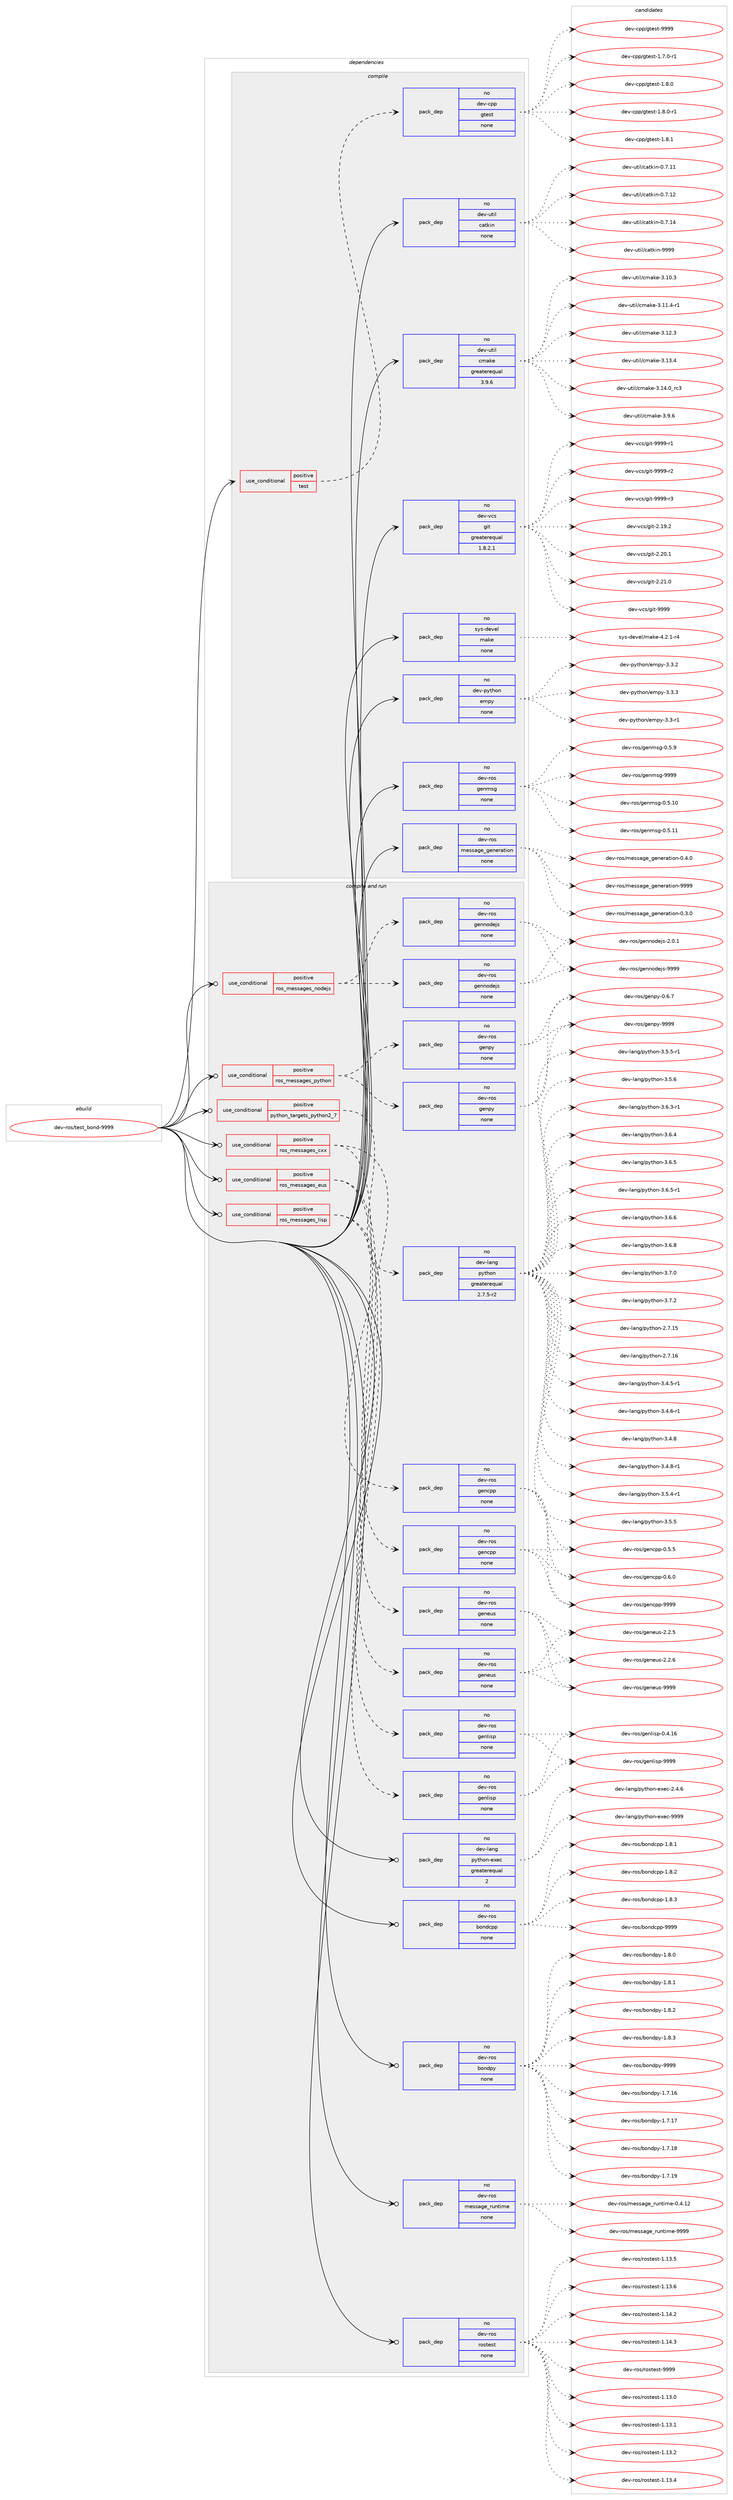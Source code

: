digraph prolog {

# *************
# Graph options
# *************

newrank=true;
concentrate=true;
compound=true;
graph [rankdir=LR,fontname=Helvetica,fontsize=10,ranksep=1.5];#, ranksep=2.5, nodesep=0.2];
edge  [arrowhead=vee];
node  [fontname=Helvetica,fontsize=10];

# **********
# The ebuild
# **********

subgraph cluster_leftcol {
color=gray;
rank=same;
label=<<i>ebuild</i>>;
id [label="dev-ros/test_bond-9999", color=red, width=4, href="../dev-ros/test_bond-9999.svg"];
}

# ****************
# The dependencies
# ****************

subgraph cluster_midcol {
color=gray;
label=<<i>dependencies</i>>;
subgraph cluster_compile {
fillcolor="#eeeeee";
style=filled;
label=<<i>compile</i>>;
subgraph cond390850 {
dependency1471939 [label=<<TABLE BORDER="0" CELLBORDER="1" CELLSPACING="0" CELLPADDING="4"><TR><TD ROWSPAN="3" CELLPADDING="10">use_conditional</TD></TR><TR><TD>positive</TD></TR><TR><TD>test</TD></TR></TABLE>>, shape=none, color=red];
subgraph pack1057699 {
dependency1471940 [label=<<TABLE BORDER="0" CELLBORDER="1" CELLSPACING="0" CELLPADDING="4" WIDTH="220"><TR><TD ROWSPAN="6" CELLPADDING="30">pack_dep</TD></TR><TR><TD WIDTH="110">no</TD></TR><TR><TD>dev-cpp</TD></TR><TR><TD>gtest</TD></TR><TR><TD>none</TD></TR><TR><TD></TD></TR></TABLE>>, shape=none, color=blue];
}
dependency1471939:e -> dependency1471940:w [weight=20,style="dashed",arrowhead="vee"];
}
id:e -> dependency1471939:w [weight=20,style="solid",arrowhead="vee"];
subgraph pack1057700 {
dependency1471941 [label=<<TABLE BORDER="0" CELLBORDER="1" CELLSPACING="0" CELLPADDING="4" WIDTH="220"><TR><TD ROWSPAN="6" CELLPADDING="30">pack_dep</TD></TR><TR><TD WIDTH="110">no</TD></TR><TR><TD>dev-python</TD></TR><TR><TD>empy</TD></TR><TR><TD>none</TD></TR><TR><TD></TD></TR></TABLE>>, shape=none, color=blue];
}
id:e -> dependency1471941:w [weight=20,style="solid",arrowhead="vee"];
subgraph pack1057701 {
dependency1471942 [label=<<TABLE BORDER="0" CELLBORDER="1" CELLSPACING="0" CELLPADDING="4" WIDTH="220"><TR><TD ROWSPAN="6" CELLPADDING="30">pack_dep</TD></TR><TR><TD WIDTH="110">no</TD></TR><TR><TD>dev-ros</TD></TR><TR><TD>genmsg</TD></TR><TR><TD>none</TD></TR><TR><TD></TD></TR></TABLE>>, shape=none, color=blue];
}
id:e -> dependency1471942:w [weight=20,style="solid",arrowhead="vee"];
subgraph pack1057702 {
dependency1471943 [label=<<TABLE BORDER="0" CELLBORDER="1" CELLSPACING="0" CELLPADDING="4" WIDTH="220"><TR><TD ROWSPAN="6" CELLPADDING="30">pack_dep</TD></TR><TR><TD WIDTH="110">no</TD></TR><TR><TD>dev-ros</TD></TR><TR><TD>message_generation</TD></TR><TR><TD>none</TD></TR><TR><TD></TD></TR></TABLE>>, shape=none, color=blue];
}
id:e -> dependency1471943:w [weight=20,style="solid",arrowhead="vee"];
subgraph pack1057703 {
dependency1471944 [label=<<TABLE BORDER="0" CELLBORDER="1" CELLSPACING="0" CELLPADDING="4" WIDTH="220"><TR><TD ROWSPAN="6" CELLPADDING="30">pack_dep</TD></TR><TR><TD WIDTH="110">no</TD></TR><TR><TD>dev-util</TD></TR><TR><TD>catkin</TD></TR><TR><TD>none</TD></TR><TR><TD></TD></TR></TABLE>>, shape=none, color=blue];
}
id:e -> dependency1471944:w [weight=20,style="solid",arrowhead="vee"];
subgraph pack1057704 {
dependency1471945 [label=<<TABLE BORDER="0" CELLBORDER="1" CELLSPACING="0" CELLPADDING="4" WIDTH="220"><TR><TD ROWSPAN="6" CELLPADDING="30">pack_dep</TD></TR><TR><TD WIDTH="110">no</TD></TR><TR><TD>dev-util</TD></TR><TR><TD>cmake</TD></TR><TR><TD>greaterequal</TD></TR><TR><TD>3.9.6</TD></TR></TABLE>>, shape=none, color=blue];
}
id:e -> dependency1471945:w [weight=20,style="solid",arrowhead="vee"];
subgraph pack1057705 {
dependency1471946 [label=<<TABLE BORDER="0" CELLBORDER="1" CELLSPACING="0" CELLPADDING="4" WIDTH="220"><TR><TD ROWSPAN="6" CELLPADDING="30">pack_dep</TD></TR><TR><TD WIDTH="110">no</TD></TR><TR><TD>dev-vcs</TD></TR><TR><TD>git</TD></TR><TR><TD>greaterequal</TD></TR><TR><TD>1.8.2.1</TD></TR></TABLE>>, shape=none, color=blue];
}
id:e -> dependency1471946:w [weight=20,style="solid",arrowhead="vee"];
subgraph pack1057706 {
dependency1471947 [label=<<TABLE BORDER="0" CELLBORDER="1" CELLSPACING="0" CELLPADDING="4" WIDTH="220"><TR><TD ROWSPAN="6" CELLPADDING="30">pack_dep</TD></TR><TR><TD WIDTH="110">no</TD></TR><TR><TD>sys-devel</TD></TR><TR><TD>make</TD></TR><TR><TD>none</TD></TR><TR><TD></TD></TR></TABLE>>, shape=none, color=blue];
}
id:e -> dependency1471947:w [weight=20,style="solid",arrowhead="vee"];
}
subgraph cluster_compileandrun {
fillcolor="#eeeeee";
style=filled;
label=<<i>compile and run</i>>;
subgraph cond390851 {
dependency1471948 [label=<<TABLE BORDER="0" CELLBORDER="1" CELLSPACING="0" CELLPADDING="4"><TR><TD ROWSPAN="3" CELLPADDING="10">use_conditional</TD></TR><TR><TD>positive</TD></TR><TR><TD>python_targets_python2_7</TD></TR></TABLE>>, shape=none, color=red];
subgraph pack1057707 {
dependency1471949 [label=<<TABLE BORDER="0" CELLBORDER="1" CELLSPACING="0" CELLPADDING="4" WIDTH="220"><TR><TD ROWSPAN="6" CELLPADDING="30">pack_dep</TD></TR><TR><TD WIDTH="110">no</TD></TR><TR><TD>dev-lang</TD></TR><TR><TD>python</TD></TR><TR><TD>greaterequal</TD></TR><TR><TD>2.7.5-r2</TD></TR></TABLE>>, shape=none, color=blue];
}
dependency1471948:e -> dependency1471949:w [weight=20,style="dashed",arrowhead="vee"];
}
id:e -> dependency1471948:w [weight=20,style="solid",arrowhead="odotvee"];
subgraph cond390852 {
dependency1471950 [label=<<TABLE BORDER="0" CELLBORDER="1" CELLSPACING="0" CELLPADDING="4"><TR><TD ROWSPAN="3" CELLPADDING="10">use_conditional</TD></TR><TR><TD>positive</TD></TR><TR><TD>ros_messages_cxx</TD></TR></TABLE>>, shape=none, color=red];
subgraph pack1057708 {
dependency1471951 [label=<<TABLE BORDER="0" CELLBORDER="1" CELLSPACING="0" CELLPADDING="4" WIDTH="220"><TR><TD ROWSPAN="6" CELLPADDING="30">pack_dep</TD></TR><TR><TD WIDTH="110">no</TD></TR><TR><TD>dev-ros</TD></TR><TR><TD>gencpp</TD></TR><TR><TD>none</TD></TR><TR><TD></TD></TR></TABLE>>, shape=none, color=blue];
}
dependency1471950:e -> dependency1471951:w [weight=20,style="dashed",arrowhead="vee"];
subgraph pack1057709 {
dependency1471952 [label=<<TABLE BORDER="0" CELLBORDER="1" CELLSPACING="0" CELLPADDING="4" WIDTH="220"><TR><TD ROWSPAN="6" CELLPADDING="30">pack_dep</TD></TR><TR><TD WIDTH="110">no</TD></TR><TR><TD>dev-ros</TD></TR><TR><TD>gencpp</TD></TR><TR><TD>none</TD></TR><TR><TD></TD></TR></TABLE>>, shape=none, color=blue];
}
dependency1471950:e -> dependency1471952:w [weight=20,style="dashed",arrowhead="vee"];
}
id:e -> dependency1471950:w [weight=20,style="solid",arrowhead="odotvee"];
subgraph cond390853 {
dependency1471953 [label=<<TABLE BORDER="0" CELLBORDER="1" CELLSPACING="0" CELLPADDING="4"><TR><TD ROWSPAN="3" CELLPADDING="10">use_conditional</TD></TR><TR><TD>positive</TD></TR><TR><TD>ros_messages_eus</TD></TR></TABLE>>, shape=none, color=red];
subgraph pack1057710 {
dependency1471954 [label=<<TABLE BORDER="0" CELLBORDER="1" CELLSPACING="0" CELLPADDING="4" WIDTH="220"><TR><TD ROWSPAN="6" CELLPADDING="30">pack_dep</TD></TR><TR><TD WIDTH="110">no</TD></TR><TR><TD>dev-ros</TD></TR><TR><TD>geneus</TD></TR><TR><TD>none</TD></TR><TR><TD></TD></TR></TABLE>>, shape=none, color=blue];
}
dependency1471953:e -> dependency1471954:w [weight=20,style="dashed",arrowhead="vee"];
subgraph pack1057711 {
dependency1471955 [label=<<TABLE BORDER="0" CELLBORDER="1" CELLSPACING="0" CELLPADDING="4" WIDTH="220"><TR><TD ROWSPAN="6" CELLPADDING="30">pack_dep</TD></TR><TR><TD WIDTH="110">no</TD></TR><TR><TD>dev-ros</TD></TR><TR><TD>geneus</TD></TR><TR><TD>none</TD></TR><TR><TD></TD></TR></TABLE>>, shape=none, color=blue];
}
dependency1471953:e -> dependency1471955:w [weight=20,style="dashed",arrowhead="vee"];
}
id:e -> dependency1471953:w [weight=20,style="solid",arrowhead="odotvee"];
subgraph cond390854 {
dependency1471956 [label=<<TABLE BORDER="0" CELLBORDER="1" CELLSPACING="0" CELLPADDING="4"><TR><TD ROWSPAN="3" CELLPADDING="10">use_conditional</TD></TR><TR><TD>positive</TD></TR><TR><TD>ros_messages_lisp</TD></TR></TABLE>>, shape=none, color=red];
subgraph pack1057712 {
dependency1471957 [label=<<TABLE BORDER="0" CELLBORDER="1" CELLSPACING="0" CELLPADDING="4" WIDTH="220"><TR><TD ROWSPAN="6" CELLPADDING="30">pack_dep</TD></TR><TR><TD WIDTH="110">no</TD></TR><TR><TD>dev-ros</TD></TR><TR><TD>genlisp</TD></TR><TR><TD>none</TD></TR><TR><TD></TD></TR></TABLE>>, shape=none, color=blue];
}
dependency1471956:e -> dependency1471957:w [weight=20,style="dashed",arrowhead="vee"];
subgraph pack1057713 {
dependency1471958 [label=<<TABLE BORDER="0" CELLBORDER="1" CELLSPACING="0" CELLPADDING="4" WIDTH="220"><TR><TD ROWSPAN="6" CELLPADDING="30">pack_dep</TD></TR><TR><TD WIDTH="110">no</TD></TR><TR><TD>dev-ros</TD></TR><TR><TD>genlisp</TD></TR><TR><TD>none</TD></TR><TR><TD></TD></TR></TABLE>>, shape=none, color=blue];
}
dependency1471956:e -> dependency1471958:w [weight=20,style="dashed",arrowhead="vee"];
}
id:e -> dependency1471956:w [weight=20,style="solid",arrowhead="odotvee"];
subgraph cond390855 {
dependency1471959 [label=<<TABLE BORDER="0" CELLBORDER="1" CELLSPACING="0" CELLPADDING="4"><TR><TD ROWSPAN="3" CELLPADDING="10">use_conditional</TD></TR><TR><TD>positive</TD></TR><TR><TD>ros_messages_nodejs</TD></TR></TABLE>>, shape=none, color=red];
subgraph pack1057714 {
dependency1471960 [label=<<TABLE BORDER="0" CELLBORDER="1" CELLSPACING="0" CELLPADDING="4" WIDTH="220"><TR><TD ROWSPAN="6" CELLPADDING="30">pack_dep</TD></TR><TR><TD WIDTH="110">no</TD></TR><TR><TD>dev-ros</TD></TR><TR><TD>gennodejs</TD></TR><TR><TD>none</TD></TR><TR><TD></TD></TR></TABLE>>, shape=none, color=blue];
}
dependency1471959:e -> dependency1471960:w [weight=20,style="dashed",arrowhead="vee"];
subgraph pack1057715 {
dependency1471961 [label=<<TABLE BORDER="0" CELLBORDER="1" CELLSPACING="0" CELLPADDING="4" WIDTH="220"><TR><TD ROWSPAN="6" CELLPADDING="30">pack_dep</TD></TR><TR><TD WIDTH="110">no</TD></TR><TR><TD>dev-ros</TD></TR><TR><TD>gennodejs</TD></TR><TR><TD>none</TD></TR><TR><TD></TD></TR></TABLE>>, shape=none, color=blue];
}
dependency1471959:e -> dependency1471961:w [weight=20,style="dashed",arrowhead="vee"];
}
id:e -> dependency1471959:w [weight=20,style="solid",arrowhead="odotvee"];
subgraph cond390856 {
dependency1471962 [label=<<TABLE BORDER="0" CELLBORDER="1" CELLSPACING="0" CELLPADDING="4"><TR><TD ROWSPAN="3" CELLPADDING="10">use_conditional</TD></TR><TR><TD>positive</TD></TR><TR><TD>ros_messages_python</TD></TR></TABLE>>, shape=none, color=red];
subgraph pack1057716 {
dependency1471963 [label=<<TABLE BORDER="0" CELLBORDER="1" CELLSPACING="0" CELLPADDING="4" WIDTH="220"><TR><TD ROWSPAN="6" CELLPADDING="30">pack_dep</TD></TR><TR><TD WIDTH="110">no</TD></TR><TR><TD>dev-ros</TD></TR><TR><TD>genpy</TD></TR><TR><TD>none</TD></TR><TR><TD></TD></TR></TABLE>>, shape=none, color=blue];
}
dependency1471962:e -> dependency1471963:w [weight=20,style="dashed",arrowhead="vee"];
subgraph pack1057717 {
dependency1471964 [label=<<TABLE BORDER="0" CELLBORDER="1" CELLSPACING="0" CELLPADDING="4" WIDTH="220"><TR><TD ROWSPAN="6" CELLPADDING="30">pack_dep</TD></TR><TR><TD WIDTH="110">no</TD></TR><TR><TD>dev-ros</TD></TR><TR><TD>genpy</TD></TR><TR><TD>none</TD></TR><TR><TD></TD></TR></TABLE>>, shape=none, color=blue];
}
dependency1471962:e -> dependency1471964:w [weight=20,style="dashed",arrowhead="vee"];
}
id:e -> dependency1471962:w [weight=20,style="solid",arrowhead="odotvee"];
subgraph pack1057718 {
dependency1471965 [label=<<TABLE BORDER="0" CELLBORDER="1" CELLSPACING="0" CELLPADDING="4" WIDTH="220"><TR><TD ROWSPAN="6" CELLPADDING="30">pack_dep</TD></TR><TR><TD WIDTH="110">no</TD></TR><TR><TD>dev-lang</TD></TR><TR><TD>python-exec</TD></TR><TR><TD>greaterequal</TD></TR><TR><TD>2</TD></TR></TABLE>>, shape=none, color=blue];
}
id:e -> dependency1471965:w [weight=20,style="solid",arrowhead="odotvee"];
subgraph pack1057719 {
dependency1471966 [label=<<TABLE BORDER="0" CELLBORDER="1" CELLSPACING="0" CELLPADDING="4" WIDTH="220"><TR><TD ROWSPAN="6" CELLPADDING="30">pack_dep</TD></TR><TR><TD WIDTH="110">no</TD></TR><TR><TD>dev-ros</TD></TR><TR><TD>bondcpp</TD></TR><TR><TD>none</TD></TR><TR><TD></TD></TR></TABLE>>, shape=none, color=blue];
}
id:e -> dependency1471966:w [weight=20,style="solid",arrowhead="odotvee"];
subgraph pack1057720 {
dependency1471967 [label=<<TABLE BORDER="0" CELLBORDER="1" CELLSPACING="0" CELLPADDING="4" WIDTH="220"><TR><TD ROWSPAN="6" CELLPADDING="30">pack_dep</TD></TR><TR><TD WIDTH="110">no</TD></TR><TR><TD>dev-ros</TD></TR><TR><TD>bondpy</TD></TR><TR><TD>none</TD></TR><TR><TD></TD></TR></TABLE>>, shape=none, color=blue];
}
id:e -> dependency1471967:w [weight=20,style="solid",arrowhead="odotvee"];
subgraph pack1057721 {
dependency1471968 [label=<<TABLE BORDER="0" CELLBORDER="1" CELLSPACING="0" CELLPADDING="4" WIDTH="220"><TR><TD ROWSPAN="6" CELLPADDING="30">pack_dep</TD></TR><TR><TD WIDTH="110">no</TD></TR><TR><TD>dev-ros</TD></TR><TR><TD>message_runtime</TD></TR><TR><TD>none</TD></TR><TR><TD></TD></TR></TABLE>>, shape=none, color=blue];
}
id:e -> dependency1471968:w [weight=20,style="solid",arrowhead="odotvee"];
subgraph pack1057722 {
dependency1471969 [label=<<TABLE BORDER="0" CELLBORDER="1" CELLSPACING="0" CELLPADDING="4" WIDTH="220"><TR><TD ROWSPAN="6" CELLPADDING="30">pack_dep</TD></TR><TR><TD WIDTH="110">no</TD></TR><TR><TD>dev-ros</TD></TR><TR><TD>rostest</TD></TR><TR><TD>none</TD></TR><TR><TD></TD></TR></TABLE>>, shape=none, color=blue];
}
id:e -> dependency1471969:w [weight=20,style="solid",arrowhead="odotvee"];
}
subgraph cluster_run {
fillcolor="#eeeeee";
style=filled;
label=<<i>run</i>>;
}
}

# **************
# The candidates
# **************

subgraph cluster_choices {
rank=same;
color=gray;
label=<<i>candidates</i>>;

subgraph choice1057699 {
color=black;
nodesep=1;
choice1001011184599112112471031161011151164549465546484511449 [label="dev-cpp/gtest-1.7.0-r1", color=red, width=4,href="../dev-cpp/gtest-1.7.0-r1.svg"];
choice100101118459911211247103116101115116454946564648 [label="dev-cpp/gtest-1.8.0", color=red, width=4,href="../dev-cpp/gtest-1.8.0.svg"];
choice1001011184599112112471031161011151164549465646484511449 [label="dev-cpp/gtest-1.8.0-r1", color=red, width=4,href="../dev-cpp/gtest-1.8.0-r1.svg"];
choice100101118459911211247103116101115116454946564649 [label="dev-cpp/gtest-1.8.1", color=red, width=4,href="../dev-cpp/gtest-1.8.1.svg"];
choice1001011184599112112471031161011151164557575757 [label="dev-cpp/gtest-9999", color=red, width=4,href="../dev-cpp/gtest-9999.svg"];
dependency1471940:e -> choice1001011184599112112471031161011151164549465546484511449:w [style=dotted,weight="100"];
dependency1471940:e -> choice100101118459911211247103116101115116454946564648:w [style=dotted,weight="100"];
dependency1471940:e -> choice1001011184599112112471031161011151164549465646484511449:w [style=dotted,weight="100"];
dependency1471940:e -> choice100101118459911211247103116101115116454946564649:w [style=dotted,weight="100"];
dependency1471940:e -> choice1001011184599112112471031161011151164557575757:w [style=dotted,weight="100"];
}
subgraph choice1057700 {
color=black;
nodesep=1;
choice1001011184511212111610411111047101109112121455146514511449 [label="dev-python/empy-3.3-r1", color=red, width=4,href="../dev-python/empy-3.3-r1.svg"];
choice1001011184511212111610411111047101109112121455146514650 [label="dev-python/empy-3.3.2", color=red, width=4,href="../dev-python/empy-3.3.2.svg"];
choice1001011184511212111610411111047101109112121455146514651 [label="dev-python/empy-3.3.3", color=red, width=4,href="../dev-python/empy-3.3.3.svg"];
dependency1471941:e -> choice1001011184511212111610411111047101109112121455146514511449:w [style=dotted,weight="100"];
dependency1471941:e -> choice1001011184511212111610411111047101109112121455146514650:w [style=dotted,weight="100"];
dependency1471941:e -> choice1001011184511212111610411111047101109112121455146514651:w [style=dotted,weight="100"];
}
subgraph choice1057701 {
color=black;
nodesep=1;
choice100101118451141111154710310111010911510345484653464948 [label="dev-ros/genmsg-0.5.10", color=red, width=4,href="../dev-ros/genmsg-0.5.10.svg"];
choice100101118451141111154710310111010911510345484653464949 [label="dev-ros/genmsg-0.5.11", color=red, width=4,href="../dev-ros/genmsg-0.5.11.svg"];
choice1001011184511411111547103101110109115103454846534657 [label="dev-ros/genmsg-0.5.9", color=red, width=4,href="../dev-ros/genmsg-0.5.9.svg"];
choice10010111845114111115471031011101091151034557575757 [label="dev-ros/genmsg-9999", color=red, width=4,href="../dev-ros/genmsg-9999.svg"];
dependency1471942:e -> choice100101118451141111154710310111010911510345484653464948:w [style=dotted,weight="100"];
dependency1471942:e -> choice100101118451141111154710310111010911510345484653464949:w [style=dotted,weight="100"];
dependency1471942:e -> choice1001011184511411111547103101110109115103454846534657:w [style=dotted,weight="100"];
dependency1471942:e -> choice10010111845114111115471031011101091151034557575757:w [style=dotted,weight="100"];
}
subgraph choice1057702 {
color=black;
nodesep=1;
choice1001011184511411111547109101115115971031019510310111010111497116105111110454846514648 [label="dev-ros/message_generation-0.3.0", color=red, width=4,href="../dev-ros/message_generation-0.3.0.svg"];
choice1001011184511411111547109101115115971031019510310111010111497116105111110454846524648 [label="dev-ros/message_generation-0.4.0", color=red, width=4,href="../dev-ros/message_generation-0.4.0.svg"];
choice10010111845114111115471091011151159710310195103101110101114971161051111104557575757 [label="dev-ros/message_generation-9999", color=red, width=4,href="../dev-ros/message_generation-9999.svg"];
dependency1471943:e -> choice1001011184511411111547109101115115971031019510310111010111497116105111110454846514648:w [style=dotted,weight="100"];
dependency1471943:e -> choice1001011184511411111547109101115115971031019510310111010111497116105111110454846524648:w [style=dotted,weight="100"];
dependency1471943:e -> choice10010111845114111115471091011151159710310195103101110101114971161051111104557575757:w [style=dotted,weight="100"];
}
subgraph choice1057703 {
color=black;
nodesep=1;
choice1001011184511711610510847999711610710511045484655464949 [label="dev-util/catkin-0.7.11", color=red, width=4,href="../dev-util/catkin-0.7.11.svg"];
choice1001011184511711610510847999711610710511045484655464950 [label="dev-util/catkin-0.7.12", color=red, width=4,href="../dev-util/catkin-0.7.12.svg"];
choice1001011184511711610510847999711610710511045484655464952 [label="dev-util/catkin-0.7.14", color=red, width=4,href="../dev-util/catkin-0.7.14.svg"];
choice100101118451171161051084799971161071051104557575757 [label="dev-util/catkin-9999", color=red, width=4,href="../dev-util/catkin-9999.svg"];
dependency1471944:e -> choice1001011184511711610510847999711610710511045484655464949:w [style=dotted,weight="100"];
dependency1471944:e -> choice1001011184511711610510847999711610710511045484655464950:w [style=dotted,weight="100"];
dependency1471944:e -> choice1001011184511711610510847999711610710511045484655464952:w [style=dotted,weight="100"];
dependency1471944:e -> choice100101118451171161051084799971161071051104557575757:w [style=dotted,weight="100"];
}
subgraph choice1057704 {
color=black;
nodesep=1;
choice1001011184511711610510847991099710710145514649484651 [label="dev-util/cmake-3.10.3", color=red, width=4,href="../dev-util/cmake-3.10.3.svg"];
choice10010111845117116105108479910997107101455146494946524511449 [label="dev-util/cmake-3.11.4-r1", color=red, width=4,href="../dev-util/cmake-3.11.4-r1.svg"];
choice1001011184511711610510847991099710710145514649504651 [label="dev-util/cmake-3.12.3", color=red, width=4,href="../dev-util/cmake-3.12.3.svg"];
choice1001011184511711610510847991099710710145514649514652 [label="dev-util/cmake-3.13.4", color=red, width=4,href="../dev-util/cmake-3.13.4.svg"];
choice1001011184511711610510847991099710710145514649524648951149951 [label="dev-util/cmake-3.14.0_rc3", color=red, width=4,href="../dev-util/cmake-3.14.0_rc3.svg"];
choice10010111845117116105108479910997107101455146574654 [label="dev-util/cmake-3.9.6", color=red, width=4,href="../dev-util/cmake-3.9.6.svg"];
dependency1471945:e -> choice1001011184511711610510847991099710710145514649484651:w [style=dotted,weight="100"];
dependency1471945:e -> choice10010111845117116105108479910997107101455146494946524511449:w [style=dotted,weight="100"];
dependency1471945:e -> choice1001011184511711610510847991099710710145514649504651:w [style=dotted,weight="100"];
dependency1471945:e -> choice1001011184511711610510847991099710710145514649514652:w [style=dotted,weight="100"];
dependency1471945:e -> choice1001011184511711610510847991099710710145514649524648951149951:w [style=dotted,weight="100"];
dependency1471945:e -> choice10010111845117116105108479910997107101455146574654:w [style=dotted,weight="100"];
}
subgraph choice1057705 {
color=black;
nodesep=1;
choice10010111845118991154710310511645504649574650 [label="dev-vcs/git-2.19.2", color=red, width=4,href="../dev-vcs/git-2.19.2.svg"];
choice10010111845118991154710310511645504650484649 [label="dev-vcs/git-2.20.1", color=red, width=4,href="../dev-vcs/git-2.20.1.svg"];
choice10010111845118991154710310511645504650494648 [label="dev-vcs/git-2.21.0", color=red, width=4,href="../dev-vcs/git-2.21.0.svg"];
choice1001011184511899115471031051164557575757 [label="dev-vcs/git-9999", color=red, width=4,href="../dev-vcs/git-9999.svg"];
choice10010111845118991154710310511645575757574511449 [label="dev-vcs/git-9999-r1", color=red, width=4,href="../dev-vcs/git-9999-r1.svg"];
choice10010111845118991154710310511645575757574511450 [label="dev-vcs/git-9999-r2", color=red, width=4,href="../dev-vcs/git-9999-r2.svg"];
choice10010111845118991154710310511645575757574511451 [label="dev-vcs/git-9999-r3", color=red, width=4,href="../dev-vcs/git-9999-r3.svg"];
dependency1471946:e -> choice10010111845118991154710310511645504649574650:w [style=dotted,weight="100"];
dependency1471946:e -> choice10010111845118991154710310511645504650484649:w [style=dotted,weight="100"];
dependency1471946:e -> choice10010111845118991154710310511645504650494648:w [style=dotted,weight="100"];
dependency1471946:e -> choice1001011184511899115471031051164557575757:w [style=dotted,weight="100"];
dependency1471946:e -> choice10010111845118991154710310511645575757574511449:w [style=dotted,weight="100"];
dependency1471946:e -> choice10010111845118991154710310511645575757574511450:w [style=dotted,weight="100"];
dependency1471946:e -> choice10010111845118991154710310511645575757574511451:w [style=dotted,weight="100"];
}
subgraph choice1057706 {
color=black;
nodesep=1;
choice1151211154510010111810110847109971071014552465046494511452 [label="sys-devel/make-4.2.1-r4", color=red, width=4,href="../sys-devel/make-4.2.1-r4.svg"];
dependency1471947:e -> choice1151211154510010111810110847109971071014552465046494511452:w [style=dotted,weight="100"];
}
subgraph choice1057707 {
color=black;
nodesep=1;
choice10010111845108971101034711212111610411111045504655464953 [label="dev-lang/python-2.7.15", color=red, width=4,href="../dev-lang/python-2.7.15.svg"];
choice10010111845108971101034711212111610411111045504655464954 [label="dev-lang/python-2.7.16", color=red, width=4,href="../dev-lang/python-2.7.16.svg"];
choice1001011184510897110103471121211161041111104551465246534511449 [label="dev-lang/python-3.4.5-r1", color=red, width=4,href="../dev-lang/python-3.4.5-r1.svg"];
choice1001011184510897110103471121211161041111104551465246544511449 [label="dev-lang/python-3.4.6-r1", color=red, width=4,href="../dev-lang/python-3.4.6-r1.svg"];
choice100101118451089711010347112121116104111110455146524656 [label="dev-lang/python-3.4.8", color=red, width=4,href="../dev-lang/python-3.4.8.svg"];
choice1001011184510897110103471121211161041111104551465246564511449 [label="dev-lang/python-3.4.8-r1", color=red, width=4,href="../dev-lang/python-3.4.8-r1.svg"];
choice1001011184510897110103471121211161041111104551465346524511449 [label="dev-lang/python-3.5.4-r1", color=red, width=4,href="../dev-lang/python-3.5.4-r1.svg"];
choice100101118451089711010347112121116104111110455146534653 [label="dev-lang/python-3.5.5", color=red, width=4,href="../dev-lang/python-3.5.5.svg"];
choice1001011184510897110103471121211161041111104551465346534511449 [label="dev-lang/python-3.5.5-r1", color=red, width=4,href="../dev-lang/python-3.5.5-r1.svg"];
choice100101118451089711010347112121116104111110455146534654 [label="dev-lang/python-3.5.6", color=red, width=4,href="../dev-lang/python-3.5.6.svg"];
choice1001011184510897110103471121211161041111104551465446514511449 [label="dev-lang/python-3.6.3-r1", color=red, width=4,href="../dev-lang/python-3.6.3-r1.svg"];
choice100101118451089711010347112121116104111110455146544652 [label="dev-lang/python-3.6.4", color=red, width=4,href="../dev-lang/python-3.6.4.svg"];
choice100101118451089711010347112121116104111110455146544653 [label="dev-lang/python-3.6.5", color=red, width=4,href="../dev-lang/python-3.6.5.svg"];
choice1001011184510897110103471121211161041111104551465446534511449 [label="dev-lang/python-3.6.5-r1", color=red, width=4,href="../dev-lang/python-3.6.5-r1.svg"];
choice100101118451089711010347112121116104111110455146544654 [label="dev-lang/python-3.6.6", color=red, width=4,href="../dev-lang/python-3.6.6.svg"];
choice100101118451089711010347112121116104111110455146544656 [label="dev-lang/python-3.6.8", color=red, width=4,href="../dev-lang/python-3.6.8.svg"];
choice100101118451089711010347112121116104111110455146554648 [label="dev-lang/python-3.7.0", color=red, width=4,href="../dev-lang/python-3.7.0.svg"];
choice100101118451089711010347112121116104111110455146554650 [label="dev-lang/python-3.7.2", color=red, width=4,href="../dev-lang/python-3.7.2.svg"];
dependency1471949:e -> choice10010111845108971101034711212111610411111045504655464953:w [style=dotted,weight="100"];
dependency1471949:e -> choice10010111845108971101034711212111610411111045504655464954:w [style=dotted,weight="100"];
dependency1471949:e -> choice1001011184510897110103471121211161041111104551465246534511449:w [style=dotted,weight="100"];
dependency1471949:e -> choice1001011184510897110103471121211161041111104551465246544511449:w [style=dotted,weight="100"];
dependency1471949:e -> choice100101118451089711010347112121116104111110455146524656:w [style=dotted,weight="100"];
dependency1471949:e -> choice1001011184510897110103471121211161041111104551465246564511449:w [style=dotted,weight="100"];
dependency1471949:e -> choice1001011184510897110103471121211161041111104551465346524511449:w [style=dotted,weight="100"];
dependency1471949:e -> choice100101118451089711010347112121116104111110455146534653:w [style=dotted,weight="100"];
dependency1471949:e -> choice1001011184510897110103471121211161041111104551465346534511449:w [style=dotted,weight="100"];
dependency1471949:e -> choice100101118451089711010347112121116104111110455146534654:w [style=dotted,weight="100"];
dependency1471949:e -> choice1001011184510897110103471121211161041111104551465446514511449:w [style=dotted,weight="100"];
dependency1471949:e -> choice100101118451089711010347112121116104111110455146544652:w [style=dotted,weight="100"];
dependency1471949:e -> choice100101118451089711010347112121116104111110455146544653:w [style=dotted,weight="100"];
dependency1471949:e -> choice1001011184510897110103471121211161041111104551465446534511449:w [style=dotted,weight="100"];
dependency1471949:e -> choice100101118451089711010347112121116104111110455146544654:w [style=dotted,weight="100"];
dependency1471949:e -> choice100101118451089711010347112121116104111110455146544656:w [style=dotted,weight="100"];
dependency1471949:e -> choice100101118451089711010347112121116104111110455146554648:w [style=dotted,weight="100"];
dependency1471949:e -> choice100101118451089711010347112121116104111110455146554650:w [style=dotted,weight="100"];
}
subgraph choice1057708 {
color=black;
nodesep=1;
choice100101118451141111154710310111099112112454846534653 [label="dev-ros/gencpp-0.5.5", color=red, width=4,href="../dev-ros/gencpp-0.5.5.svg"];
choice100101118451141111154710310111099112112454846544648 [label="dev-ros/gencpp-0.6.0", color=red, width=4,href="../dev-ros/gencpp-0.6.0.svg"];
choice1001011184511411111547103101110991121124557575757 [label="dev-ros/gencpp-9999", color=red, width=4,href="../dev-ros/gencpp-9999.svg"];
dependency1471951:e -> choice100101118451141111154710310111099112112454846534653:w [style=dotted,weight="100"];
dependency1471951:e -> choice100101118451141111154710310111099112112454846544648:w [style=dotted,weight="100"];
dependency1471951:e -> choice1001011184511411111547103101110991121124557575757:w [style=dotted,weight="100"];
}
subgraph choice1057709 {
color=black;
nodesep=1;
choice100101118451141111154710310111099112112454846534653 [label="dev-ros/gencpp-0.5.5", color=red, width=4,href="../dev-ros/gencpp-0.5.5.svg"];
choice100101118451141111154710310111099112112454846544648 [label="dev-ros/gencpp-0.6.0", color=red, width=4,href="../dev-ros/gencpp-0.6.0.svg"];
choice1001011184511411111547103101110991121124557575757 [label="dev-ros/gencpp-9999", color=red, width=4,href="../dev-ros/gencpp-9999.svg"];
dependency1471952:e -> choice100101118451141111154710310111099112112454846534653:w [style=dotted,weight="100"];
dependency1471952:e -> choice100101118451141111154710310111099112112454846544648:w [style=dotted,weight="100"];
dependency1471952:e -> choice1001011184511411111547103101110991121124557575757:w [style=dotted,weight="100"];
}
subgraph choice1057710 {
color=black;
nodesep=1;
choice1001011184511411111547103101110101117115455046504653 [label="dev-ros/geneus-2.2.5", color=red, width=4,href="../dev-ros/geneus-2.2.5.svg"];
choice1001011184511411111547103101110101117115455046504654 [label="dev-ros/geneus-2.2.6", color=red, width=4,href="../dev-ros/geneus-2.2.6.svg"];
choice10010111845114111115471031011101011171154557575757 [label="dev-ros/geneus-9999", color=red, width=4,href="../dev-ros/geneus-9999.svg"];
dependency1471954:e -> choice1001011184511411111547103101110101117115455046504653:w [style=dotted,weight="100"];
dependency1471954:e -> choice1001011184511411111547103101110101117115455046504654:w [style=dotted,weight="100"];
dependency1471954:e -> choice10010111845114111115471031011101011171154557575757:w [style=dotted,weight="100"];
}
subgraph choice1057711 {
color=black;
nodesep=1;
choice1001011184511411111547103101110101117115455046504653 [label="dev-ros/geneus-2.2.5", color=red, width=4,href="../dev-ros/geneus-2.2.5.svg"];
choice1001011184511411111547103101110101117115455046504654 [label="dev-ros/geneus-2.2.6", color=red, width=4,href="../dev-ros/geneus-2.2.6.svg"];
choice10010111845114111115471031011101011171154557575757 [label="dev-ros/geneus-9999", color=red, width=4,href="../dev-ros/geneus-9999.svg"];
dependency1471955:e -> choice1001011184511411111547103101110101117115455046504653:w [style=dotted,weight="100"];
dependency1471955:e -> choice1001011184511411111547103101110101117115455046504654:w [style=dotted,weight="100"];
dependency1471955:e -> choice10010111845114111115471031011101011171154557575757:w [style=dotted,weight="100"];
}
subgraph choice1057712 {
color=black;
nodesep=1;
choice100101118451141111154710310111010810511511245484652464954 [label="dev-ros/genlisp-0.4.16", color=red, width=4,href="../dev-ros/genlisp-0.4.16.svg"];
choice10010111845114111115471031011101081051151124557575757 [label="dev-ros/genlisp-9999", color=red, width=4,href="../dev-ros/genlisp-9999.svg"];
dependency1471957:e -> choice100101118451141111154710310111010810511511245484652464954:w [style=dotted,weight="100"];
dependency1471957:e -> choice10010111845114111115471031011101081051151124557575757:w [style=dotted,weight="100"];
}
subgraph choice1057713 {
color=black;
nodesep=1;
choice100101118451141111154710310111010810511511245484652464954 [label="dev-ros/genlisp-0.4.16", color=red, width=4,href="../dev-ros/genlisp-0.4.16.svg"];
choice10010111845114111115471031011101081051151124557575757 [label="dev-ros/genlisp-9999", color=red, width=4,href="../dev-ros/genlisp-9999.svg"];
dependency1471958:e -> choice100101118451141111154710310111010810511511245484652464954:w [style=dotted,weight="100"];
dependency1471958:e -> choice10010111845114111115471031011101081051151124557575757:w [style=dotted,weight="100"];
}
subgraph choice1057714 {
color=black;
nodesep=1;
choice1001011184511411111547103101110110111100101106115455046484649 [label="dev-ros/gennodejs-2.0.1", color=red, width=4,href="../dev-ros/gennodejs-2.0.1.svg"];
choice10010111845114111115471031011101101111001011061154557575757 [label="dev-ros/gennodejs-9999", color=red, width=4,href="../dev-ros/gennodejs-9999.svg"];
dependency1471960:e -> choice1001011184511411111547103101110110111100101106115455046484649:w [style=dotted,weight="100"];
dependency1471960:e -> choice10010111845114111115471031011101101111001011061154557575757:w [style=dotted,weight="100"];
}
subgraph choice1057715 {
color=black;
nodesep=1;
choice1001011184511411111547103101110110111100101106115455046484649 [label="dev-ros/gennodejs-2.0.1", color=red, width=4,href="../dev-ros/gennodejs-2.0.1.svg"];
choice10010111845114111115471031011101101111001011061154557575757 [label="dev-ros/gennodejs-9999", color=red, width=4,href="../dev-ros/gennodejs-9999.svg"];
dependency1471961:e -> choice1001011184511411111547103101110110111100101106115455046484649:w [style=dotted,weight="100"];
dependency1471961:e -> choice10010111845114111115471031011101101111001011061154557575757:w [style=dotted,weight="100"];
}
subgraph choice1057716 {
color=black;
nodesep=1;
choice1001011184511411111547103101110112121454846544655 [label="dev-ros/genpy-0.6.7", color=red, width=4,href="../dev-ros/genpy-0.6.7.svg"];
choice10010111845114111115471031011101121214557575757 [label="dev-ros/genpy-9999", color=red, width=4,href="../dev-ros/genpy-9999.svg"];
dependency1471963:e -> choice1001011184511411111547103101110112121454846544655:w [style=dotted,weight="100"];
dependency1471963:e -> choice10010111845114111115471031011101121214557575757:w [style=dotted,weight="100"];
}
subgraph choice1057717 {
color=black;
nodesep=1;
choice1001011184511411111547103101110112121454846544655 [label="dev-ros/genpy-0.6.7", color=red, width=4,href="../dev-ros/genpy-0.6.7.svg"];
choice10010111845114111115471031011101121214557575757 [label="dev-ros/genpy-9999", color=red, width=4,href="../dev-ros/genpy-9999.svg"];
dependency1471964:e -> choice1001011184511411111547103101110112121454846544655:w [style=dotted,weight="100"];
dependency1471964:e -> choice10010111845114111115471031011101121214557575757:w [style=dotted,weight="100"];
}
subgraph choice1057718 {
color=black;
nodesep=1;
choice1001011184510897110103471121211161041111104510112010199455046524654 [label="dev-lang/python-exec-2.4.6", color=red, width=4,href="../dev-lang/python-exec-2.4.6.svg"];
choice10010111845108971101034711212111610411111045101120101994557575757 [label="dev-lang/python-exec-9999", color=red, width=4,href="../dev-lang/python-exec-9999.svg"];
dependency1471965:e -> choice1001011184510897110103471121211161041111104510112010199455046524654:w [style=dotted,weight="100"];
dependency1471965:e -> choice10010111845108971101034711212111610411111045101120101994557575757:w [style=dotted,weight="100"];
}
subgraph choice1057719 {
color=black;
nodesep=1;
choice10010111845114111115479811111010099112112454946564649 [label="dev-ros/bondcpp-1.8.1", color=red, width=4,href="../dev-ros/bondcpp-1.8.1.svg"];
choice10010111845114111115479811111010099112112454946564650 [label="dev-ros/bondcpp-1.8.2", color=red, width=4,href="../dev-ros/bondcpp-1.8.2.svg"];
choice10010111845114111115479811111010099112112454946564651 [label="dev-ros/bondcpp-1.8.3", color=red, width=4,href="../dev-ros/bondcpp-1.8.3.svg"];
choice100101118451141111154798111110100991121124557575757 [label="dev-ros/bondcpp-9999", color=red, width=4,href="../dev-ros/bondcpp-9999.svg"];
dependency1471966:e -> choice10010111845114111115479811111010099112112454946564649:w [style=dotted,weight="100"];
dependency1471966:e -> choice10010111845114111115479811111010099112112454946564650:w [style=dotted,weight="100"];
dependency1471966:e -> choice10010111845114111115479811111010099112112454946564651:w [style=dotted,weight="100"];
dependency1471966:e -> choice100101118451141111154798111110100991121124557575757:w [style=dotted,weight="100"];
}
subgraph choice1057720 {
color=black;
nodesep=1;
choice10010111845114111115479811111010011212145494655464954 [label="dev-ros/bondpy-1.7.16", color=red, width=4,href="../dev-ros/bondpy-1.7.16.svg"];
choice10010111845114111115479811111010011212145494655464955 [label="dev-ros/bondpy-1.7.17", color=red, width=4,href="../dev-ros/bondpy-1.7.17.svg"];
choice10010111845114111115479811111010011212145494655464956 [label="dev-ros/bondpy-1.7.18", color=red, width=4,href="../dev-ros/bondpy-1.7.18.svg"];
choice10010111845114111115479811111010011212145494655464957 [label="dev-ros/bondpy-1.7.19", color=red, width=4,href="../dev-ros/bondpy-1.7.19.svg"];
choice100101118451141111154798111110100112121454946564648 [label="dev-ros/bondpy-1.8.0", color=red, width=4,href="../dev-ros/bondpy-1.8.0.svg"];
choice100101118451141111154798111110100112121454946564649 [label="dev-ros/bondpy-1.8.1", color=red, width=4,href="../dev-ros/bondpy-1.8.1.svg"];
choice100101118451141111154798111110100112121454946564650 [label="dev-ros/bondpy-1.8.2", color=red, width=4,href="../dev-ros/bondpy-1.8.2.svg"];
choice100101118451141111154798111110100112121454946564651 [label="dev-ros/bondpy-1.8.3", color=red, width=4,href="../dev-ros/bondpy-1.8.3.svg"];
choice1001011184511411111547981111101001121214557575757 [label="dev-ros/bondpy-9999", color=red, width=4,href="../dev-ros/bondpy-9999.svg"];
dependency1471967:e -> choice10010111845114111115479811111010011212145494655464954:w [style=dotted,weight="100"];
dependency1471967:e -> choice10010111845114111115479811111010011212145494655464955:w [style=dotted,weight="100"];
dependency1471967:e -> choice10010111845114111115479811111010011212145494655464956:w [style=dotted,weight="100"];
dependency1471967:e -> choice10010111845114111115479811111010011212145494655464957:w [style=dotted,weight="100"];
dependency1471967:e -> choice100101118451141111154798111110100112121454946564648:w [style=dotted,weight="100"];
dependency1471967:e -> choice100101118451141111154798111110100112121454946564649:w [style=dotted,weight="100"];
dependency1471967:e -> choice100101118451141111154798111110100112121454946564650:w [style=dotted,weight="100"];
dependency1471967:e -> choice100101118451141111154798111110100112121454946564651:w [style=dotted,weight="100"];
dependency1471967:e -> choice1001011184511411111547981111101001121214557575757:w [style=dotted,weight="100"];
}
subgraph choice1057721 {
color=black;
nodesep=1;
choice1001011184511411111547109101115115971031019511411711011610510910145484652464950 [label="dev-ros/message_runtime-0.4.12", color=red, width=4,href="../dev-ros/message_runtime-0.4.12.svg"];
choice100101118451141111154710910111511597103101951141171101161051091014557575757 [label="dev-ros/message_runtime-9999", color=red, width=4,href="../dev-ros/message_runtime-9999.svg"];
dependency1471968:e -> choice1001011184511411111547109101115115971031019511411711011610510910145484652464950:w [style=dotted,weight="100"];
dependency1471968:e -> choice100101118451141111154710910111511597103101951141171101161051091014557575757:w [style=dotted,weight="100"];
}
subgraph choice1057722 {
color=black;
nodesep=1;
choice100101118451141111154711411111511610111511645494649514648 [label="dev-ros/rostest-1.13.0", color=red, width=4,href="../dev-ros/rostest-1.13.0.svg"];
choice100101118451141111154711411111511610111511645494649514649 [label="dev-ros/rostest-1.13.1", color=red, width=4,href="../dev-ros/rostest-1.13.1.svg"];
choice100101118451141111154711411111511610111511645494649514650 [label="dev-ros/rostest-1.13.2", color=red, width=4,href="../dev-ros/rostest-1.13.2.svg"];
choice100101118451141111154711411111511610111511645494649514652 [label="dev-ros/rostest-1.13.4", color=red, width=4,href="../dev-ros/rostest-1.13.4.svg"];
choice100101118451141111154711411111511610111511645494649514653 [label="dev-ros/rostest-1.13.5", color=red, width=4,href="../dev-ros/rostest-1.13.5.svg"];
choice100101118451141111154711411111511610111511645494649514654 [label="dev-ros/rostest-1.13.6", color=red, width=4,href="../dev-ros/rostest-1.13.6.svg"];
choice100101118451141111154711411111511610111511645494649524650 [label="dev-ros/rostest-1.14.2", color=red, width=4,href="../dev-ros/rostest-1.14.2.svg"];
choice100101118451141111154711411111511610111511645494649524651 [label="dev-ros/rostest-1.14.3", color=red, width=4,href="../dev-ros/rostest-1.14.3.svg"];
choice10010111845114111115471141111151161011151164557575757 [label="dev-ros/rostest-9999", color=red, width=4,href="../dev-ros/rostest-9999.svg"];
dependency1471969:e -> choice100101118451141111154711411111511610111511645494649514648:w [style=dotted,weight="100"];
dependency1471969:e -> choice100101118451141111154711411111511610111511645494649514649:w [style=dotted,weight="100"];
dependency1471969:e -> choice100101118451141111154711411111511610111511645494649514650:w [style=dotted,weight="100"];
dependency1471969:e -> choice100101118451141111154711411111511610111511645494649514652:w [style=dotted,weight="100"];
dependency1471969:e -> choice100101118451141111154711411111511610111511645494649514653:w [style=dotted,weight="100"];
dependency1471969:e -> choice100101118451141111154711411111511610111511645494649514654:w [style=dotted,weight="100"];
dependency1471969:e -> choice100101118451141111154711411111511610111511645494649524650:w [style=dotted,weight="100"];
dependency1471969:e -> choice100101118451141111154711411111511610111511645494649524651:w [style=dotted,weight="100"];
dependency1471969:e -> choice10010111845114111115471141111151161011151164557575757:w [style=dotted,weight="100"];
}
}

}
